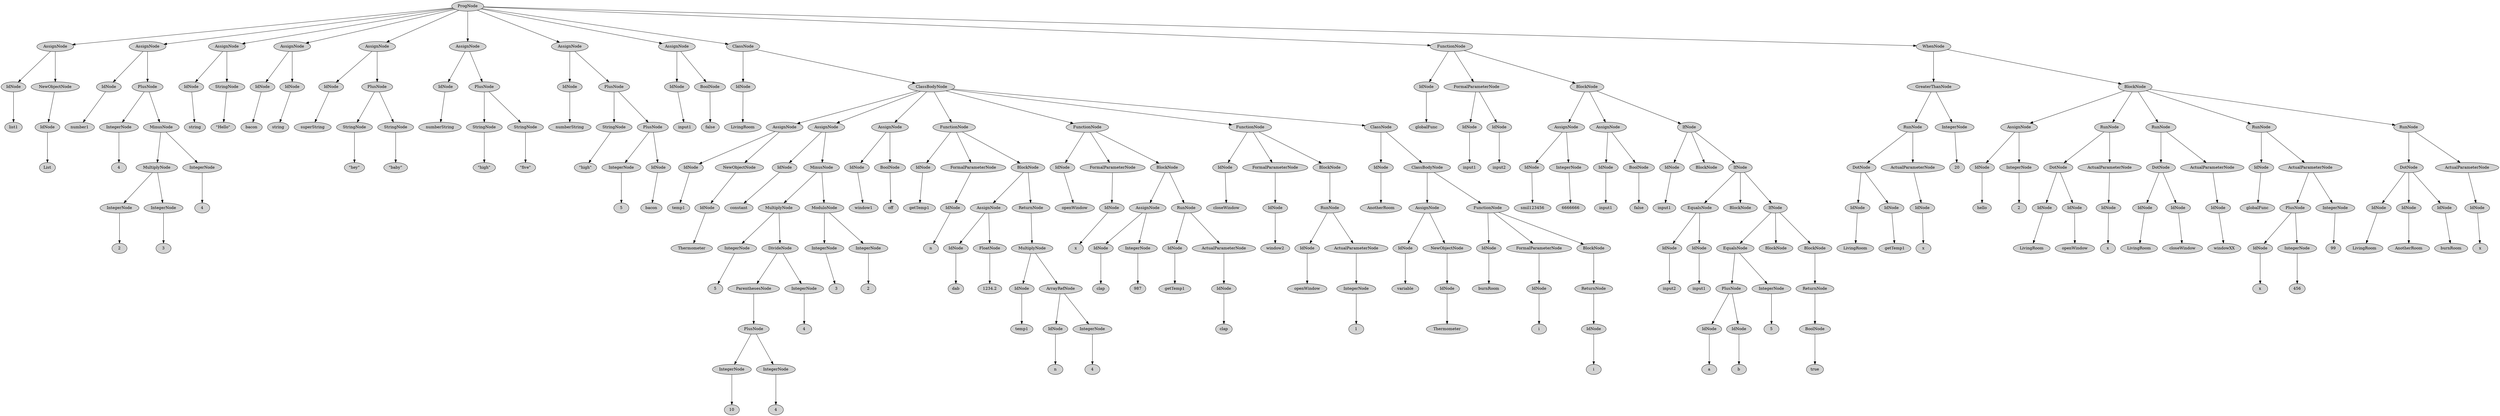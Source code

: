 digraph G {
	graph [ranksep=1.5 ratio=fill]
	node [style=filled]
	overlap=false
	3364038 [label=ProgNode]
	1411938 [label=AssignNode]
	3364038 -> 1411938
	1570399 [label=IdNode]
	1411938 -> 1570399
	5571363 [label=list1]
	1570399 -> 5571363
	3399287 [label=NewObjectNode]
	1411938 -> 3399287
	8595689 [label=IdNode]
	3399287 -> 8595689
	7526746 [label=List]
	8595689 -> 7526746
	5035500 [label=AssignNode]
	3364038 -> 5035500
	1837917 [label=IdNode]
	5035500 -> 1837917
	769883 [label=number1]
	1837917 -> 769883
	2728051 [label=PlusNode]
	5035500 -> 2728051
	9660949 [label=IntegerNode]
	2728051 -> 9660949
	2434648 [label=4]
	9660949 -> 2434648
	7629845 [label=MinusNode]
	2728051 -> 7629845
	8404623 [label=MultiplyNode]
	7629845 -> 8404623
	3958603 [label=IntegerNode]
	8404623 -> 3958603
	7328391 [label=2]
	3958603 -> 7328391
	6786123 [label=IntegerNode]
	8404623 -> 6786123
	7306630 [label=3]
	6786123 -> 7306630
	3184026 [label=IntegerNode]
	7629845 -> 3184026
	2681182 [label=4]
	3184026 -> 2681182
	302220 [label=AssignNode]
	3364038 -> 302220
	335592 [label=IdNode]
	302220 -> 335592
	8789899 [label=string]
	335592 -> 8789899
	4165776 [label=StringNode]
	302220 -> 4165776
	9204119 [label="\"Hello\""]
	4165776 -> 9204119
	1457359 [label=AssignNode]
	3364038 -> 1457359
	213622 [label=IdNode]
	1457359 -> 213622
	89472 [label=bacon]
	213622 -> 89472
	5903923 [label=IdNode]
	1457359 -> 5903923
	2836427 [label=string]
	5903923 -> 2836427
	2000859 [label=AssignNode]
	3364038 -> 2000859
	4123873 [label=IdNode]
	2000859 -> 4123873
	2629137 [label=superString]
	4123873 -> 2629137
	8770795 [label=PlusNode]
	2000859 -> 8770795
	684927 [label=StringNode]
	8770795 -> 684927
	631561 [label="\"hey\""]
	684927 -> 631561
	9635945 [label=StringNode]
	8770795 -> 9635945
	9923972 [label="\"baby\""]
	9635945 -> 9923972
	868309 [label=AssignNode]
	3364038 -> 868309
	3618262 [label=IdNode]
	868309 -> 3618262
	4216686 [label=numberString]
	3618262 -> 4216686
	6035209 [label=PlusNode]
	868309 -> 6035209
	6692756 [label=StringNode]
	6035209 -> 6692756
	7196359 [label="\"high\""]
	6692756 -> 7196359
	8309814 [label=StringNode]
	6035209 -> 8309814
	7651955 [label="\"five\""]
	8309814 -> 7651955
	5429016 [label=AssignNode]
	3364038 -> 5429016
	9232004 [label=IdNode]
	5429016 -> 9232004
	9601041 [label=numberString]
	9232004 -> 9601041
	6277664 [label=PlusNode]
	5429016 -> 6277664
	9840621 [label=StringNode]
	6277664 -> 9840621
	8174390 [label="\"high\""]
	9840621 -> 8174390
	6895426 [label=PlusNode]
	6277664 -> 6895426
	9631341 [label=IntegerNode]
	6895426 -> 9631341
	481507 [label=5]
	9631341 -> 481507
	2891115 [label=IdNode]
	6895426 -> 2891115
	8094367 [label=bacon]
	2891115 -> 8094367
	3142635 [label=AssignNode]
	3364038 -> 3142635
	858623 [label=IdNode]
	3142635 -> 858623
	3057479 [label=input1]
	858623 -> 3057479
	2352931 [label=BoolNode]
	3142635 -> 2352931
	6855128 [label=false]
	2352931 -> 6855128
	1334850 [label=ClassNode]
	3364038 -> 1334850
	4065937 [label=IdNode]
	1334850 -> 4065937
	5615154 [label=LivingRoom]
	4065937 -> 5615154
	2454841 [label=ClassBodyNode]
	1334850 -> 2454841
	2647928 [label=AssignNode]
	2454841 -> 2647928
	7087101 [label=IdNode]
	2647928 -> 7087101
	2894732 [label=temp1]
	7087101 -> 2894732
	2111087 [label=NewObjectNode]
	2647928 -> 2111087
	7935274 [label=IdNode]
	2111087 -> 7935274
	3050553 [label=Thermometer]
	7935274 -> 3050553
	4730454 [label=AssignNode]
	2454841 -> 4730454
	8270066 [label=IdNode]
	4730454 -> 8270066
	287406 [label=constant]
	8270066 -> 287406
	5880425 [label=MinusNode]
	4730454 -> 5880425
	6352818 [label=MultiplyNode]
	5880425 -> 6352818
	6609746 [label=IntegerNode]
	6352818 -> 6609746
	9867172 [label=5]
	6609746 -> 9867172
	8196089 [label=DivideNode]
	6352818 -> 8196089
	1311175 [label=ParenthesesNode]
	8196089 -> 1311175
	1043714 [label=PlusNode]
	1311175 -> 1043714
	8835523 [label=IntegerNode]
	1043714 -> 8835523
	9787859 [label=10]
	8835523 -> 9787859
	2097610 [label=IntegerNode]
	1043714 -> 2097610
	2396515 [label=4]
	2097610 -> 2396515
	6484800 [label=IntegerNode]
	8196089 -> 6484800
	7570012 [label=4]
	6484800 -> 7570012
	4687732 [label=ModuloNode]
	5880425 -> 4687732
	7959463 [label=IntegerNode]
	4687732 -> 7959463
	8177068 [label=3]
	7959463 -> 8177068
	587072 [label=IntegerNode]
	4687732 -> 587072
	6919804 [label=2]
	587072 -> 6919804
	1008846 [label=AssignNode]
	2454841 -> 1008846
	739779 [label=IdNode]
	1008846 -> 739779
	8167622 [label=window1]
	739779 -> 8167622
	520826 [label=BoolNode]
	1008846 -> 520826
	4648184 [label=off]
	520826 -> 4648184
	8555727 [label=FunctionNode]
	2454841 -> 8555727
	2429731 [label=IdNode]
	8555727 -> 2429731
	8596018 [label=getTemp1]
	2429731 -> 8596018
	8530480 [label=FormalParameterNode]
	8555727 -> 8530480
	547778 [label=IdNode]
	8530480 -> 547778
	5826138 [label=n]
	547778 -> 5826138
	5807780 [label=BlockNode]
	8555727 -> 5807780
	9080060 [label=AssignNode]
	5807780 -> 9080060
	5914309 [label=IdNode]
	9080060 -> 5914309
	2477761 [label=dab]
	5914309 -> 2477761
	7033335 [label=FloatNode]
	9080060 -> 7033335
	5037443 [label=1234.2]
	7033335 -> 5037443
	1352816 [label=ReturnNode]
	5807780 -> 1352816
	6934401 [label=MultiplyNode]
	1352816 -> 6934401
	7848688 [label=IdNode]
	6934401 -> 7848688
	2905813 [label=temp1]
	7848688 -> 2905813
	9962309 [label=ArrayRefNode]
	6934401 -> 9962309
	930046 [label=IdNode]
	9962309 -> 930046
	4228836 [label=n]
	930046 -> 4228836
	3974454 [label=IntegerNode]
	9962309 -> 3974454
	5521106 [label=4]
	3974454 -> 5521106
	1626582 [label=FunctionNode]
	2454841 -> 1626582
	1977185 [label=IdNode]
	1626582 -> 1977185
	9161846 [label=openWindow]
	1977185 -> 9161846
	1043154 [label=FormalParameterNode]
	1626582 -> 1043154
	1769390 [label=IdNode]
	1043154 -> 1769390
	7784076 [label=x]
	1769390 -> 7784076
	7239181 [label=BlockNode]
	1626582 -> 7239181
	3217760 [label=AssignNode]
	7239181 -> 3217760
	8448037 [label=IdNode]
	3217760 -> 8448037
	1496997 [label=clap]
	8448037 -> 1496997
	3595472 [label=IntegerNode]
	3217760 -> 3595472
	9863815 [label=987]
	3595472 -> 9863815
	9621347 [label=RunNode]
	7239181 -> 9621347
	5046123 [label=IdNode]
	9621347 -> 5046123
	7158020 [label=getTemp1]
	5046123 -> 7158020
	3478545 [label=ActualParameterNode]
	9621347 -> 3478545
	3865270 [label=IdNode]
	3478545 -> 3865270
	4832488 [label=clap]
	3865270 -> 4832488
	7764574 [label=FunctionNode]
	2454841 -> 7764574
	543203 [label=IdNode]
	7764574 -> 543203
	1205957 [label=closeWindow]
	543203 -> 1205957
	5449051 [label=FormalParameterNode]
	7764574 -> 5449051
	5068880 [label=IdNode]
	5449051 -> 5068880
	8194266 [label=window2]
	5068880 -> 8194266
	2031890 [label=BlockNode]
	7764574 -> 2031890
	9094615 [label=RunNode]
	2031890 -> 9094615
	1083726 [label=IdNode]
	9094615 -> 1083726
	4974492 [label=openWindow]
	1083726 -> 4974492
	447155 [label=ActualParameterNode]
	9094615 -> 447155
	5979932 [label=IntegerNode]
	447155 -> 5979932
	6534614 [label=1]
	5979932 -> 6534614
	7089011 [label=ClassNode]
	2454841 -> 7089011
	6744555 [label=IdNode]
	7089011 -> 6744555
	1306426 [label=AnotherRoom]
	6744555 -> 1306426
	4095347 [label=ClassBodyNode]
	7089011 -> 4095347
	2103294 [label=AssignNode]
	4095347 -> 2103294
	2186526 [label=IdNode]
	2103294 -> 2186526
	3385865 [label=variable]
	2186526 -> 3385865
	7856237 [label=NewObjectNode]
	2103294 -> 7856237
	8568931 [label=IdNode]
	7856237 -> 8568931
	222374 [label=Thermometer]
	8568931 -> 222374
	1998579 [label=FunctionNode]
	4095347 -> 1998579
	3126746 [label=IdNode]
	1998579 -> 3126746
	7986091 [label=burnRoom]
	3126746 -> 7986091
	845035 [label=FormalParameterNode]
	1998579 -> 845035
	6291 [label=IdNode]
	845035 -> 6291
	6591234 [label=i]
	6291 -> 6591234
	402990 [label=BlockNode]
	1998579 -> 402990
	5908862 [label=ReturnNode]
	402990 -> 5908862
	1946504 [label=IdNode]
	5908862 -> 1946504
	5351329 [label=i]
	1946504 -> 5351329
	5345678 [label=FunctionNode]
	3364038 -> 5345678
	6606221 [label=IdNode]
	5345678 -> 6606221
	859849 [label=globalFunc]
	6606221 -> 859849
	2614406 [label=FormalParameterNode]
	5345678 -> 2614406
	362794 [label=IdNode]
	2614406 -> 362794
	1000318 [label=input1]
	362794 -> 1000318
	8034398 [label=IdNode]
	2614406 -> 8034398
	7205666 [label=input2]
	8034398 -> 7205666
	1536862 [label=BlockNode]
	5345678 -> 1536862
	1849962 [label=AssignNode]
	1536862 -> 1849962
	3128861 [label=IdNode]
	1849962 -> 3128861
	8920120 [label=smil123456]
	3128861 -> 8920120
	9183248 [label=IntegerNode]
	1849962 -> 9183248
	9122776 [label=6666666]
	9183248 -> 9122776
	3445228 [label=AssignNode]
	1536862 -> 3445228
	6289785 [label=IdNode]
	3445228 -> 6289785
	5772146 [label=input1]
	6289785 -> 5772146
	3862058 [label=BoolNode]
	3445228 -> 3862058
	1177056 [label=false]
	3862058 -> 1177056
	7747301 [label=IfNode]
	1536862 -> 7747301
	8028620 [label=IdNode]
	7747301 -> 8028620
	1156831 [label=input1]
	8028620 -> 1156831
	2523438 [label=BlockNode]
	7747301 -> 2523438
	9226584 [label=IfNode]
	7747301 -> 9226584
	6481614 [label=EqualsNode]
	9226584 -> 6481614
	3936875 [label=IdNode]
	6481614 -> 3936875
	8915257 [label=input2]
	3936875 -> 8915257
	2593282 [label=IdNode]
	6481614 -> 2593282
	4425422 [label=input1]
	2593282 -> 4425422
	7275594 [label=BlockNode]
	9226584 -> 7275594
	5213550 [label=IfNode]
	9226584 -> 5213550
	9872752 [label=EqualsNode]
	5213550 -> 9872752
	9024526 [label=PlusNode]
	9872752 -> 9024526
	5687289 [label=IdNode]
	9024526 -> 5687289
	7092500 [label=a]
	5687289 -> 7092500
	5766478 [label=IdNode]
	9024526 -> 5766478
	7270516 [label=b]
	5766478 -> 7270516
	453374 [label=IntegerNode]
	9872752 -> 453374
	348337 [label=5]
	453374 -> 348337
	482929 [label=BlockNode]
	5213550 -> 482929
	1070778 [label=BlockNode]
	5213550 -> 1070778
	1956161 [label=ReturnNode]
	1070778 -> 1956161
	6441634 [label=BoolNode]
	1956161 -> 6441634
	3441734 [label=true]
	6441634 -> 3441734
	3798359 [label=WhenNode]
	3364038 -> 3798359
	1824535 [label=GreaterThanNode]
	3798359 -> 1824535
	3668669 [label=RunNode]
	1824535 -> 3668669
	1215399 [label=DotNode]
	3668669 -> 1215399
	5465778 [label=IdNode]
	1215399 -> 5465778
	1890222 [label=LivingRoom]
	5465778 -> 1890222
	9943127 [label=IdNode]
	1215399 -> 9943127
	7861506 [label=getTemp1]
	9943127 -> 7861506
	2950174 [label=ActualParameterNode]
	3668669 -> 2950174
	6200033 [label=IdNode]
	2950174 -> 6200033
	9199773 [label=x]
	6200033 -> 9199773
	438141 [label=IntegerNode]
	1824535 -> 438141
	1693620 [label=20]
	438141 -> 1693620
	8505597 [label=BlockNode]
	3798359 -> 8505597
	3850075 [label=AssignNode]
	8505597 -> 3850075
	2696980 [label=IdNode]
	3850075 -> 2696980
	1951402 [label=hello]
	2696980 -> 1951402
	4869182 [label=IntegerNode]
	3850075 -> 4869182
	6430795 [label=2]
	4869182 -> 6430795
	1044312 [label=RunNode]
	8505597 -> 1044312
	5158221 [label=DotNode]
	1044312 -> 5158221
	5829621 [label=IdNode]
	5158221 -> 5829621
	9344299 [label=LivingRoom]
	5829621 -> 9344299
	8236314 [label=IdNode]
	5158221 -> 8236314
	6178323 [label=openWindow]
	8236314 -> 6178323
	5090462 [label=ActualParameterNode]
	1044312 -> 5090462
	7017910 [label=IdNode]
	5090462 -> 7017910
	8908817 [label=x]
	7017910 -> 8908817
	323238 [label=RunNode]
	8505597 -> 323238
	8415281 [label=DotNode]
	323238 -> 8415281
	219343 [label=IdNode]
	8415281 -> 219343
	7190882 [label=LivingRoom]
	219343 -> 7190882
	5879792 [label=IdNode]
	8415281 -> 5879792
	391472 [label=closeWindow]
	5879792 -> 391472
	8815121 [label=ActualParameterNode]
	323238 -> 8815121
	8448731 [label=IdNode]
	8815121 -> 8448731
	4112808 [label=windowXX]
	8448731 -> 4112808
	7323256 [label=RunNode]
	8505597 -> 7323256
	2784328 [label=IdNode]
	7323256 -> 2784328
	7176594 [label=globalFunc]
	2784328 -> 7176594
	7614199 [label=ActualParameterNode]
	7323256 -> 7614199
	2684884 [label=PlusNode]
	7614199 -> 2684884
	6464232 [label=IdNode]
	2684884 -> 6464232
	7080755 [label=x]
	6464232 -> 7080755
	3462614 [label=IntegerNode]
	2684884 -> 3462614
	7836925 [label=456]
	3462614 -> 7836925
	4249344 [label=IntegerNode]
	7614199 -> 4249344
	3569135 [label=99]
	4249344 -> 3569135
	4707062 [label=RunNode]
	8505597 -> 4707062
	9247562 [label=DotNode]
	4707062 -> 9247562
	6719519 [label=IdNode]
	9247562 -> 6719519
	8707626 [label=LivingRoom]
	6719519 -> 8707626
	4508869 [label=IdNode]
	9247562 -> 4508869
	4409781 [label=AnotherRoom]
	4508869 -> 4409781
	6527586 [label=IdNode]
	9247562 -> 6527586
	7555821 [label=burnRoom]
	6527586 -> 7555821
	8526516 [label=ActualParameterNode]
	4707062 -> 8526516
	8916579 [label=IdNode]
	8526516 -> 8916579
	762919 [label=x]
	8916579 -> 762919
}
